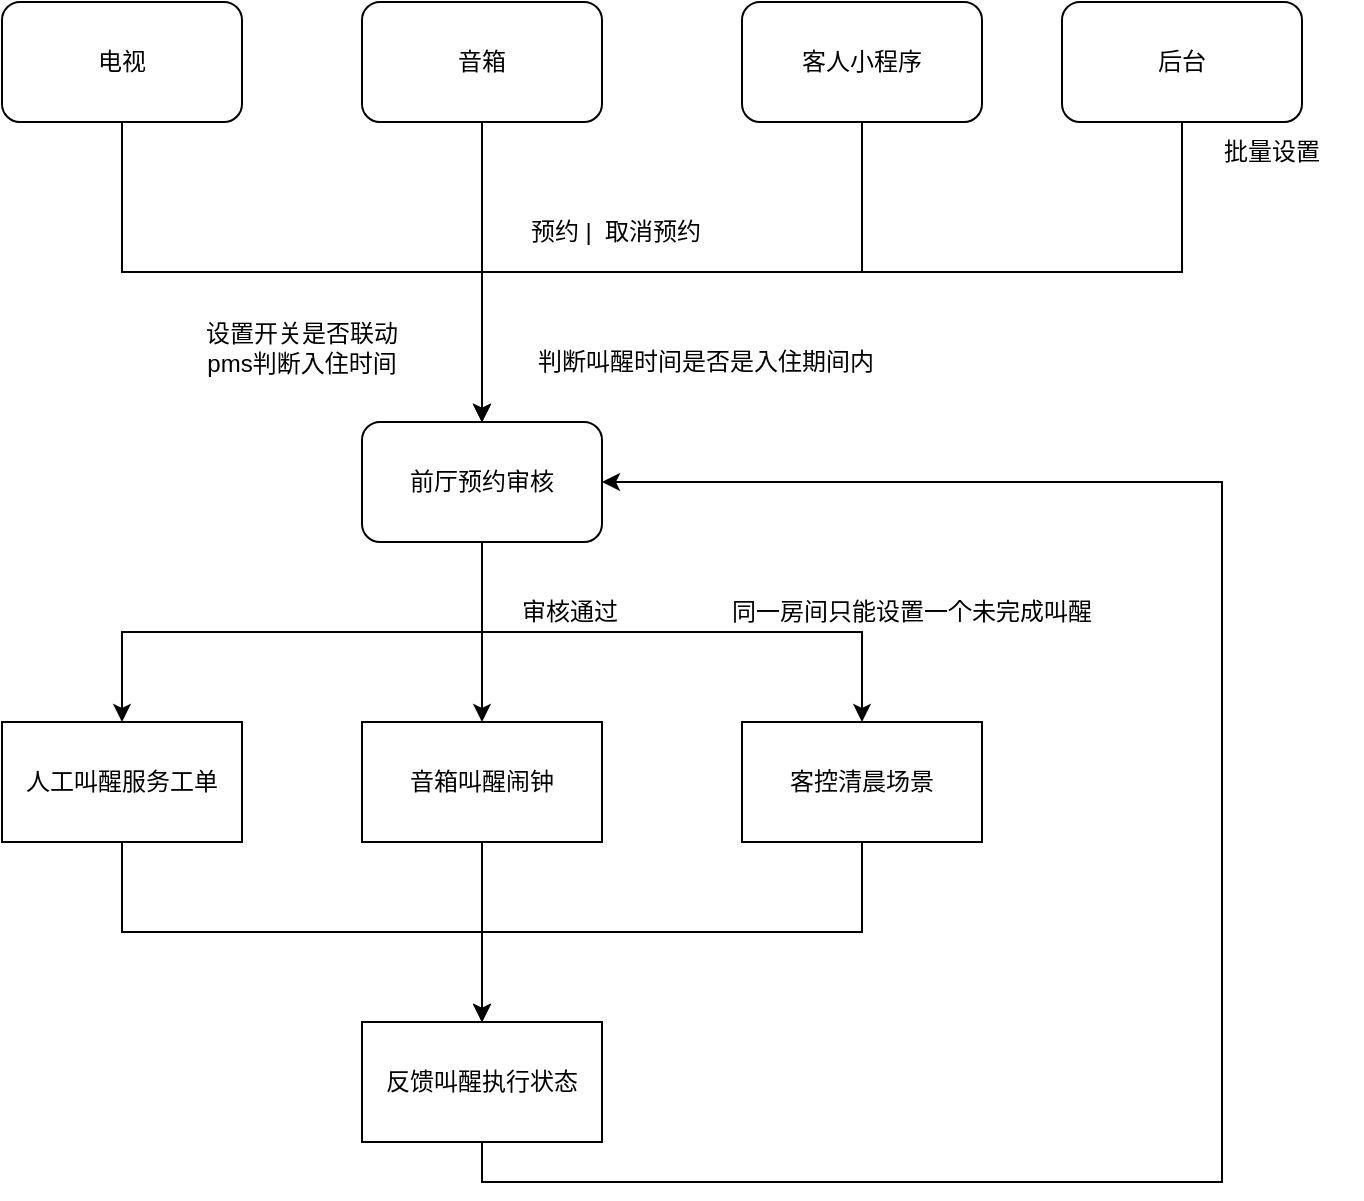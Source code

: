 <mxfile version="24.6.4" type="github">
  <diagram name="第 1 页" id="sBmbsKwwdY_jyeglFu8v">
    <mxGraphModel dx="934" dy="534" grid="1" gridSize="10" guides="1" tooltips="1" connect="1" arrows="1" fold="1" page="1" pageScale="1" pageWidth="827" pageHeight="1169" math="0" shadow="0">
      <root>
        <mxCell id="0" />
        <mxCell id="1" parent="0" />
        <mxCell id="-vvbk8NQpzLYk57_HcCM-5" style="edgeStyle=orthogonalEdgeStyle;rounded=0;orthogonalLoop=1;jettySize=auto;html=1;exitX=0.5;exitY=1;exitDx=0;exitDy=0;entryX=0.5;entryY=0;entryDx=0;entryDy=0;" parent="1" source="-vvbk8NQpzLYk57_HcCM-1" target="-vvbk8NQpzLYk57_HcCM-4" edge="1">
          <mxGeometry relative="1" as="geometry" />
        </mxCell>
        <mxCell id="-vvbk8NQpzLYk57_HcCM-1" value="电视" style="rounded=1;whiteSpace=wrap;html=1;" parent="1" vertex="1">
          <mxGeometry x="100" y="70" width="120" height="60" as="geometry" />
        </mxCell>
        <mxCell id="-vvbk8NQpzLYk57_HcCM-6" style="edgeStyle=orthogonalEdgeStyle;rounded=0;orthogonalLoop=1;jettySize=auto;html=1;exitX=0.5;exitY=1;exitDx=0;exitDy=0;entryX=0.5;entryY=0;entryDx=0;entryDy=0;" parent="1" source="-vvbk8NQpzLYk57_HcCM-2" target="-vvbk8NQpzLYk57_HcCM-4" edge="1">
          <mxGeometry relative="1" as="geometry" />
        </mxCell>
        <mxCell id="-vvbk8NQpzLYk57_HcCM-2" value="音箱" style="rounded=1;whiteSpace=wrap;html=1;" parent="1" vertex="1">
          <mxGeometry x="280" y="70" width="120" height="60" as="geometry" />
        </mxCell>
        <mxCell id="-vvbk8NQpzLYk57_HcCM-7" style="edgeStyle=orthogonalEdgeStyle;rounded=0;orthogonalLoop=1;jettySize=auto;html=1;exitX=0.5;exitY=1;exitDx=0;exitDy=0;entryX=0.5;entryY=0;entryDx=0;entryDy=0;" parent="1" source="-vvbk8NQpzLYk57_HcCM-3" target="-vvbk8NQpzLYk57_HcCM-4" edge="1">
          <mxGeometry relative="1" as="geometry" />
        </mxCell>
        <mxCell id="-vvbk8NQpzLYk57_HcCM-3" value="客人小程序" style="rounded=1;whiteSpace=wrap;html=1;" parent="1" vertex="1">
          <mxGeometry x="470" y="70" width="120" height="60" as="geometry" />
        </mxCell>
        <mxCell id="-vvbk8NQpzLYk57_HcCM-12" style="edgeStyle=orthogonalEdgeStyle;rounded=0;orthogonalLoop=1;jettySize=auto;html=1;exitX=0.5;exitY=1;exitDx=0;exitDy=0;entryX=0.5;entryY=0;entryDx=0;entryDy=0;" parent="1" source="-vvbk8NQpzLYk57_HcCM-4" target="-vvbk8NQpzLYk57_HcCM-11" edge="1">
          <mxGeometry relative="1" as="geometry" />
        </mxCell>
        <mxCell id="-vvbk8NQpzLYk57_HcCM-15" style="edgeStyle=orthogonalEdgeStyle;rounded=0;orthogonalLoop=1;jettySize=auto;html=1;exitX=0.5;exitY=1;exitDx=0;exitDy=0;entryX=0.5;entryY=0;entryDx=0;entryDy=0;" parent="1" source="-vvbk8NQpzLYk57_HcCM-4" target="-vvbk8NQpzLYk57_HcCM-13" edge="1">
          <mxGeometry relative="1" as="geometry" />
        </mxCell>
        <mxCell id="-vvbk8NQpzLYk57_HcCM-16" style="edgeStyle=orthogonalEdgeStyle;rounded=0;orthogonalLoop=1;jettySize=auto;html=1;exitX=0.5;exitY=1;exitDx=0;exitDy=0;" parent="1" source="-vvbk8NQpzLYk57_HcCM-4" target="-vvbk8NQpzLYk57_HcCM-14" edge="1">
          <mxGeometry relative="1" as="geometry" />
        </mxCell>
        <mxCell id="-vvbk8NQpzLYk57_HcCM-4" value="前厅预约审核" style="rounded=1;whiteSpace=wrap;html=1;" parent="1" vertex="1">
          <mxGeometry x="280" y="280" width="120" height="60" as="geometry" />
        </mxCell>
        <mxCell id="-vvbk8NQpzLYk57_HcCM-8" value="预约 |&amp;nbsp; 取消预约" style="text;html=1;align=center;verticalAlign=middle;whiteSpace=wrap;rounded=0;" parent="1" vertex="1">
          <mxGeometry x="354" y="170" width="106" height="30" as="geometry" />
        </mxCell>
        <mxCell id="-vvbk8NQpzLYk57_HcCM-9" value="判断叫醒时间是否是入住期间内" style="text;html=1;align=center;verticalAlign=middle;whiteSpace=wrap;rounded=0;" parent="1" vertex="1">
          <mxGeometry x="354" y="235" width="196" height="30" as="geometry" />
        </mxCell>
        <mxCell id="-vvbk8NQpzLYk57_HcCM-10" value="设置开关是否联动pms判断入住时间" style="text;html=1;align=center;verticalAlign=middle;whiteSpace=wrap;rounded=0;" parent="1" vertex="1">
          <mxGeometry x="190" y="220" width="120" height="45" as="geometry" />
        </mxCell>
        <mxCell id="-vvbk8NQpzLYk57_HcCM-22" style="edgeStyle=orthogonalEdgeStyle;rounded=0;orthogonalLoop=1;jettySize=auto;html=1;exitX=0.5;exitY=1;exitDx=0;exitDy=0;entryX=0.5;entryY=0;entryDx=0;entryDy=0;" parent="1" source="-vvbk8NQpzLYk57_HcCM-11" target="-vvbk8NQpzLYk57_HcCM-19" edge="1">
          <mxGeometry relative="1" as="geometry" />
        </mxCell>
        <mxCell id="-vvbk8NQpzLYk57_HcCM-11" value="人工叫醒服务工单" style="rounded=0;whiteSpace=wrap;html=1;" parent="1" vertex="1">
          <mxGeometry x="100" y="430" width="120" height="60" as="geometry" />
        </mxCell>
        <mxCell id="-vvbk8NQpzLYk57_HcCM-23" style="edgeStyle=orthogonalEdgeStyle;rounded=0;orthogonalLoop=1;jettySize=auto;html=1;exitX=0.5;exitY=1;exitDx=0;exitDy=0;entryX=0.5;entryY=0;entryDx=0;entryDy=0;" parent="1" source="-vvbk8NQpzLYk57_HcCM-13" target="-vvbk8NQpzLYk57_HcCM-19" edge="1">
          <mxGeometry relative="1" as="geometry" />
        </mxCell>
        <mxCell id="-vvbk8NQpzLYk57_HcCM-13" value="音箱叫醒闹钟" style="rounded=0;whiteSpace=wrap;html=1;" parent="1" vertex="1">
          <mxGeometry x="280" y="430" width="120" height="60" as="geometry" />
        </mxCell>
        <mxCell id="-vvbk8NQpzLYk57_HcCM-24" style="edgeStyle=orthogonalEdgeStyle;rounded=0;orthogonalLoop=1;jettySize=auto;html=1;exitX=0.5;exitY=1;exitDx=0;exitDy=0;entryX=0.5;entryY=0;entryDx=0;entryDy=0;" parent="1" source="-vvbk8NQpzLYk57_HcCM-14" target="-vvbk8NQpzLYk57_HcCM-19" edge="1">
          <mxGeometry relative="1" as="geometry" />
        </mxCell>
        <mxCell id="-vvbk8NQpzLYk57_HcCM-14" value="客控清晨场景" style="rounded=0;whiteSpace=wrap;html=1;" parent="1" vertex="1">
          <mxGeometry x="470" y="430" width="120" height="60" as="geometry" />
        </mxCell>
        <mxCell id="-vvbk8NQpzLYk57_HcCM-17" value="审核通过" style="text;html=1;align=center;verticalAlign=middle;whiteSpace=wrap;rounded=0;" parent="1" vertex="1">
          <mxGeometry x="354" y="360" width="60" height="30" as="geometry" />
        </mxCell>
        <mxCell id="-vvbk8NQpzLYk57_HcCM-18" value="同一房间只能设置一个未完成叫醒" style="text;html=1;align=center;verticalAlign=middle;whiteSpace=wrap;rounded=0;" parent="1" vertex="1">
          <mxGeometry x="460" y="360" width="190" height="30" as="geometry" />
        </mxCell>
        <mxCell id="-vvbk8NQpzLYk57_HcCM-25" style="edgeStyle=orthogonalEdgeStyle;rounded=0;orthogonalLoop=1;jettySize=auto;html=1;exitX=0.5;exitY=1;exitDx=0;exitDy=0;entryX=1;entryY=0.5;entryDx=0;entryDy=0;" parent="1" source="-vvbk8NQpzLYk57_HcCM-19" target="-vvbk8NQpzLYk57_HcCM-4" edge="1">
          <mxGeometry relative="1" as="geometry">
            <Array as="points">
              <mxPoint x="340" y="660" />
              <mxPoint x="710" y="660" />
              <mxPoint x="710" y="310" />
            </Array>
          </mxGeometry>
        </mxCell>
        <mxCell id="-vvbk8NQpzLYk57_HcCM-19" value="反馈叫醒执行状态" style="rounded=0;whiteSpace=wrap;html=1;" parent="1" vertex="1">
          <mxGeometry x="280" y="580" width="120" height="60" as="geometry" />
        </mxCell>
        <mxCell id="-vvbk8NQpzLYk57_HcCM-27" style="edgeStyle=orthogonalEdgeStyle;rounded=0;orthogonalLoop=1;jettySize=auto;html=1;exitX=0.5;exitY=1;exitDx=0;exitDy=0;entryX=0.5;entryY=0;entryDx=0;entryDy=0;" parent="1" source="-vvbk8NQpzLYk57_HcCM-26" target="-vvbk8NQpzLYk57_HcCM-4" edge="1">
          <mxGeometry relative="1" as="geometry" />
        </mxCell>
        <mxCell id="-vvbk8NQpzLYk57_HcCM-26" value="后台" style="rounded=1;whiteSpace=wrap;html=1;" parent="1" vertex="1">
          <mxGeometry x="630" y="70" width="120" height="60" as="geometry" />
        </mxCell>
        <mxCell id="-vvbk8NQpzLYk57_HcCM-28" value="批量设置" style="text;html=1;align=center;verticalAlign=middle;whiteSpace=wrap;rounded=0;" parent="1" vertex="1">
          <mxGeometry x="690" y="130" width="90" height="30" as="geometry" />
        </mxCell>
      </root>
    </mxGraphModel>
  </diagram>
</mxfile>
